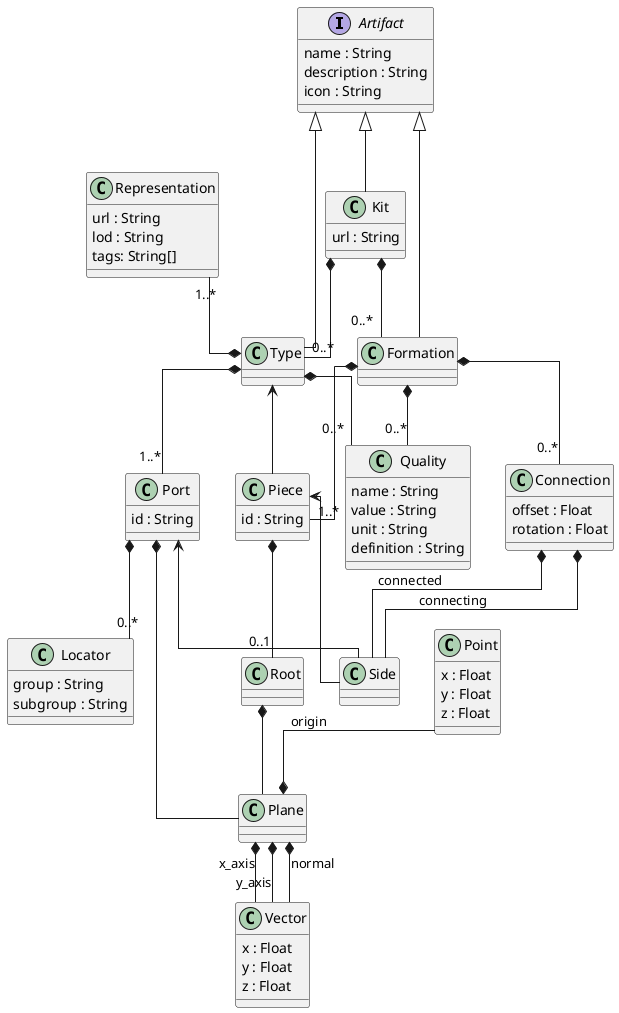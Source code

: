 @startuml "software architecture"
skinparam linetype ortho

interface Artifact {
    name : String
    description : String
    icon : String
}

class Kit {
    url : String
}

class Type {
}

class Representation{
    url : String
    lod : String
    tags: String[]
}

class Point {
    x : Float
    y : Float
    z : Float
}

class Vector {
    x : Float
    y : Float
    z : Float
}

class Plane {
}

class Port {
    id : String
}

class Quality {
    name : String
    value : String
    unit : String
    definition : String
}

class Locator {
    group : String
    subgroup : String
}

class Piece{
    id : String
}

class Root {

}

class Connection {
    offset : Float
    rotation : Float
}

class Side {

}

class Formation {
}


Kit *-- "0..*" Type
Kit *-- "0..*" Formation
Representation "1..*" --* Type
Type *-- "1..*" Port
Type *-- "0..*" Quality
Formation *-- "1..*" Piece
Piece *-- "0..1" Root
Root *-- Plane
Formation *-- "0..*" Connection
Formation *-- "0..*" Quality
Connection *-- Side : connected
Connection *-- Side : connecting

Port *-- Plane
Port *-- "0..*"  Locator
Point --*  Plane : origin
Plane *-- Vector : x_axis
Plane *-- Vector : y_axis
Plane *-- Vector : normal

Type <-- Piece
Piece <-- Side
Port <-- Side

Artifact <|-- Kit
Artifact <|-- Type
Artifact <|-- Formation


@enduml
